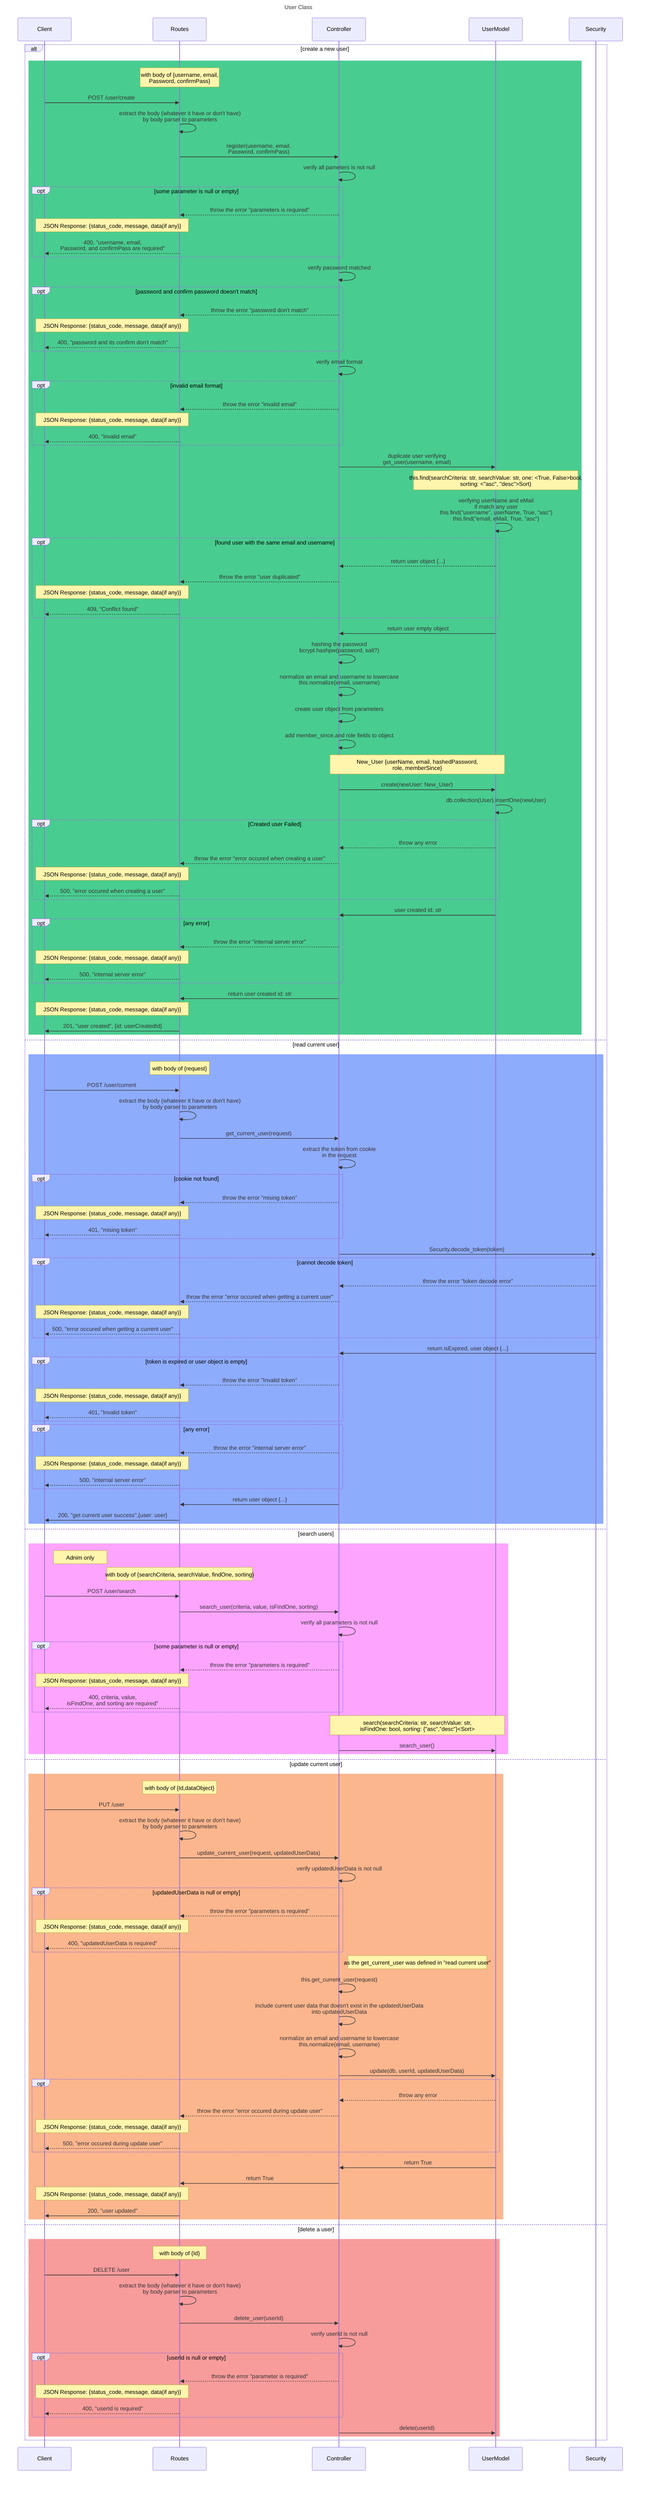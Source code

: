 sequenceDiagram
   title User Class
    participant Client
    participant Routes
    participant Controller
    participant UserModel
    participant Security
    

    alt create a new user
        rect rgb(73,204,144)
            Note over Routes: with body of {username, email,<br/>Password, confirmPass}
            Client->>Routes: POST /user/create
            Routes->>Routes: extract the body (whatever it have or don't have)<br> by body parser to parameters
            Routes->>Controller: register(username, email,<br>Password, confirmPass)
            Controller->>Controller: verify all pameters is not null 
            opt some parameter is null or empty
                Controller-->>Routes: throw the error "parameters is required"
                Note over Routes,Client: JSON Response: {status_code, message, data(if any)}
                Routes-->>Client: 400, "username, email,<br> Password, and confirmPass are required"
            end
            Controller->>Controller: verify password matched
            opt password and confirm password doesn't match
                Controller-->>Routes: throw the error "password don't match"
                Note over Routes,Client: JSON Response: {status_code, message, data(if any)}
                Routes-->>Client: 400, "password and its confirm don't match"
            end
            Controller->>Controller: verify email format
            opt invalid email format 
                Controller-->>Routes: throw the error "invalid email"
                Note over Routes,Client: JSON Response: {status_code, message, data(if any)}
                Routes-->>Client: 400, "invalid email"
            end
            Controller->>UserModel: duplicate user verifying<br>get_user(username, email)
            Note over UserModel: this.find(searchCriteria: str, searchValue: str, one: <True, False>bool,<br> sorting: <"asc", "desc">Sort)
            UserModel->>UserModel: verifying userName and eMail<br> if match any user<br>this.find("username", userName, True, "asc")<br>this.find("email, eMail, True, "asc")
            opt found user with the same email and username
                UserModel-->>Controller: return user object {...}
                Controller-->>Routes: throw the error "user duplicated"
                Note over Routes,Client: JSON Response: {status_code, message, data(if any)}
                Routes-->>Client: 409, "Conflict found"
            end
            UserModel->>Controller: return user empty object
            Controller->>Controller: hashing the password<br>bcrypt.hashpw(password, salt?)
            Controller->>Controller: normalize an email and username to lowercase<br> this.normalize(email, username)
            Controller->>Controller: create user object from parameters
            Controller->>Controller: add member_since,and role fields to object
            Note over Controller, UserModel: New_User {userName, email, hashedPassword,<br>role, memberSince}
            Controller->>UserModel: create(newUser: New_User)
            UserModel->>UserModel: db.collection(User).insertOne(newUser)
            opt Created user Failed
                UserModel-->>Controller: throw any error
                Controller-->>Routes: throw the error "error occured when creating a user"
                Note over Routes,Client: JSON Response: {status_code, message, data(if any)}
                Routes-->>Client: 500, "error occured when creating a user"
            end
            UserModel->>Controller: user created id: str
            opt any error
                Controller-->>Routes: throw the error "internal server error"
                Note over Routes,Client: JSON Response: {status_code, message, data(if any)}
                Routes-->>Client: 500, "internal server error"
            end
            Controller->>Routes: return user created id: str
            Note over Routes,Client: JSON Response: {status_code, message, data(if any)}
            Routes->>Client: 201, "user created", {id: userCreatedId}
        end
    else read current user
        rect rgb(142,172,252)
            Note over Routes: with body of {request}
            Client->>Routes: POST /user/current
            Routes->>Routes: extract the body (whatever it have or don't have)<br> by body parser to parameters
            Routes->>Controller: get_current_user(request)
            Controller->>Controller: extract the token from cookie<br>in the request
            opt cookie not found
                Controller-->>Routes: throw the error "mising token"
                Note over Routes,Client: JSON Response: {status_code, message, data(if any)}
                Routes-->>Client: 401, "mising token"
            end
            Controller->>Security: Security.decode_token(token)
            opt cannot decode token
                Security-->>Controller: throw the error "token decode error"
                Controller-->>Routes: throw the error "error occured when getting a current user"
                Note over Routes,Client: JSON Response: {status_code, message, data(if any)}
                Routes-->>Client: 500, "error occured when getting a current user"
            end
            Security->>Controller: return isExpired, user object {...}
            opt token is expired or user object is empty
                Controller-->>Routes: throw the error "Invalid token"
                Note over Routes,Client: JSON Response: {status_code, message, data(if any)}
                 Routes-->>Client: 401, "Invalid token"
            end
            opt any error
                Controller-->>Routes: throw the error "internal server error"
                Note over Routes,Client: JSON Response: {status_code, message, data(if any)}
                Routes-->>Client: 500, "internal server error"
            end
            Controller->>Routes: return user object {...}
            Routes->>Client: 200, "get current user success",{user: user}
        end
    else search users
        rect rgb(253,164,255)
            Note right of Client: Adnim only
            Note over Routes: with body of {searchCriteria, searchValue, findOne, sorting}
            Client->>Routes:POST /user/search
            Routes->>Controller: search_user(criteria, value, isFindOne, sorting)
            Controller->>Controller: verify all parameters is not null
            opt some parameter is null or empty
                Controller-->>Routes: throw the error "parameters is required"
                Note over Routes,Client: JSON Response: {status_code, message, data(if any)}
                Routes-->>Client: 400, criteria, value,<br> isFindOne, and sorting are required"
            end
            Note over Controller, UserModel: search(searchCriteria: str, searchValue: str,<br>isFindOne: bool, sorting: {"asc","desc"}<Sort>
            Controller->>UserModel: search_user()    
    end
    else update current user
        rect rgb(252,182,142)
            Note over Routes: with body of {Id,dataObject}
            Client->>Routes: PUT /user
            Routes->>Routes: extract the body (whatever it have or don't have)<br> by body parser to parameters
            Routes->>Controller: update_current_user(request, updatedUserData)
            Controller->>Controller: verify updatedUserData is not null
            opt updatedUserData is null or empty
                Controller-->>Routes: throw the error "parameters is required"
                Note over Routes,Client: JSON Response: {status_code, message, data(if any)}
                Routes-->>Client: 400, "updatedUserData is required"
            end
            Note right of  Controller: as the get_current_user was defined in "read current user"
            Controller->>Controller: this.get_current_user(request)
            Controller->>Controller: include current user data that doesn't exist in the updatedUserData<br>into updatedUserData
            Controller->>Controller: normalize an email and username to lowercase<br> this.normalize(email, username)
            Controller->>UserModel: update(db, userId, updatedUserData)
            opt
                UserModel-->>Controller: throw any error
                Controller-->>Routes: throw the error "error occured during update user"
                Note over Routes,Client: JSON Response: {status_code, message, data(if any)}
                Routes-->>Client: 500, "error occured during update user"
            end
            UserModel->>Controller: return True
            Controller->>Routes: return True
            Note over Routes,Client: JSON Response: {status_code, message, data(if any)}
            Routes->>Client: 200, "user updated"
        end
    else delete a user
        rect rgb(247,155,155)
            Note over Routes: with body of {Id}
            Client->>Routes: DELETE /user
            Routes->>Routes: extract the body (whatever it have or don't have)<br> by body parser to parameters
            Routes->>Controller: delete_user(userId)
            Controller->>Controller: verify userId is not null
            opt userId is null or empty
                Controller-->>Routes: throw the error "parameter is required"
                Note over Routes,Client: JSON Response: {status_code, message, data(if any)}
                Routes-->>Client: 400, "userId is required"
            end
            Controller->>UserModel:delete(userId)
        end

    end